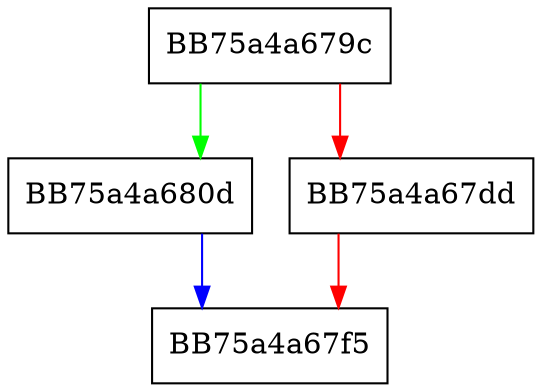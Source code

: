 digraph FindDetectionDetails {
  node [shape="box"];
  graph [splines=ortho];
  BB75a4a679c -> BB75a4a680d [color="green"];
  BB75a4a679c -> BB75a4a67dd [color="red"];
  BB75a4a67dd -> BB75a4a67f5 [color="red"];
  BB75a4a680d -> BB75a4a67f5 [color="blue"];
}